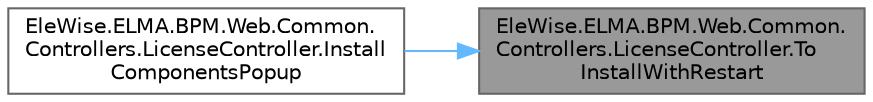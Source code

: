 digraph "EleWise.ELMA.BPM.Web.Common.Controllers.LicenseController.ToInstallWithRestart"
{
 // LATEX_PDF_SIZE
  bgcolor="transparent";
  edge [fontname=Helvetica,fontsize=10,labelfontname=Helvetica,labelfontsize=10];
  node [fontname=Helvetica,fontsize=10,shape=box,height=0.2,width=0.4];
  rankdir="RL";
  Node1 [id="Node000001",label="EleWise.ELMA.BPM.Web.Common.\lControllers.LicenseController.To\lInstallWithRestart",height=0.2,width=0.4,color="gray40", fillcolor="grey60", style="filled", fontcolor="black",tooltip="Фильтр компонентов, для установки которых нужен перезапуск сервера"];
  Node1 -> Node2 [id="edge1_Node000001_Node000002",dir="back",color="steelblue1",style="solid",tooltip=" "];
  Node2 [id="Node000002",label="EleWise.ELMA.BPM.Web.Common.\lControllers.LicenseController.Install\lComponentsPopup",height=0.2,width=0.4,color="grey40", fillcolor="white", style="filled",URL="$class_ele_wise_1_1_e_l_m_a_1_1_b_p_m_1_1_web_1_1_common_1_1_controllers_1_1_license_controller.html#a789b51f48591e2e3914b815d3785fa24",tooltip=" "];
}
